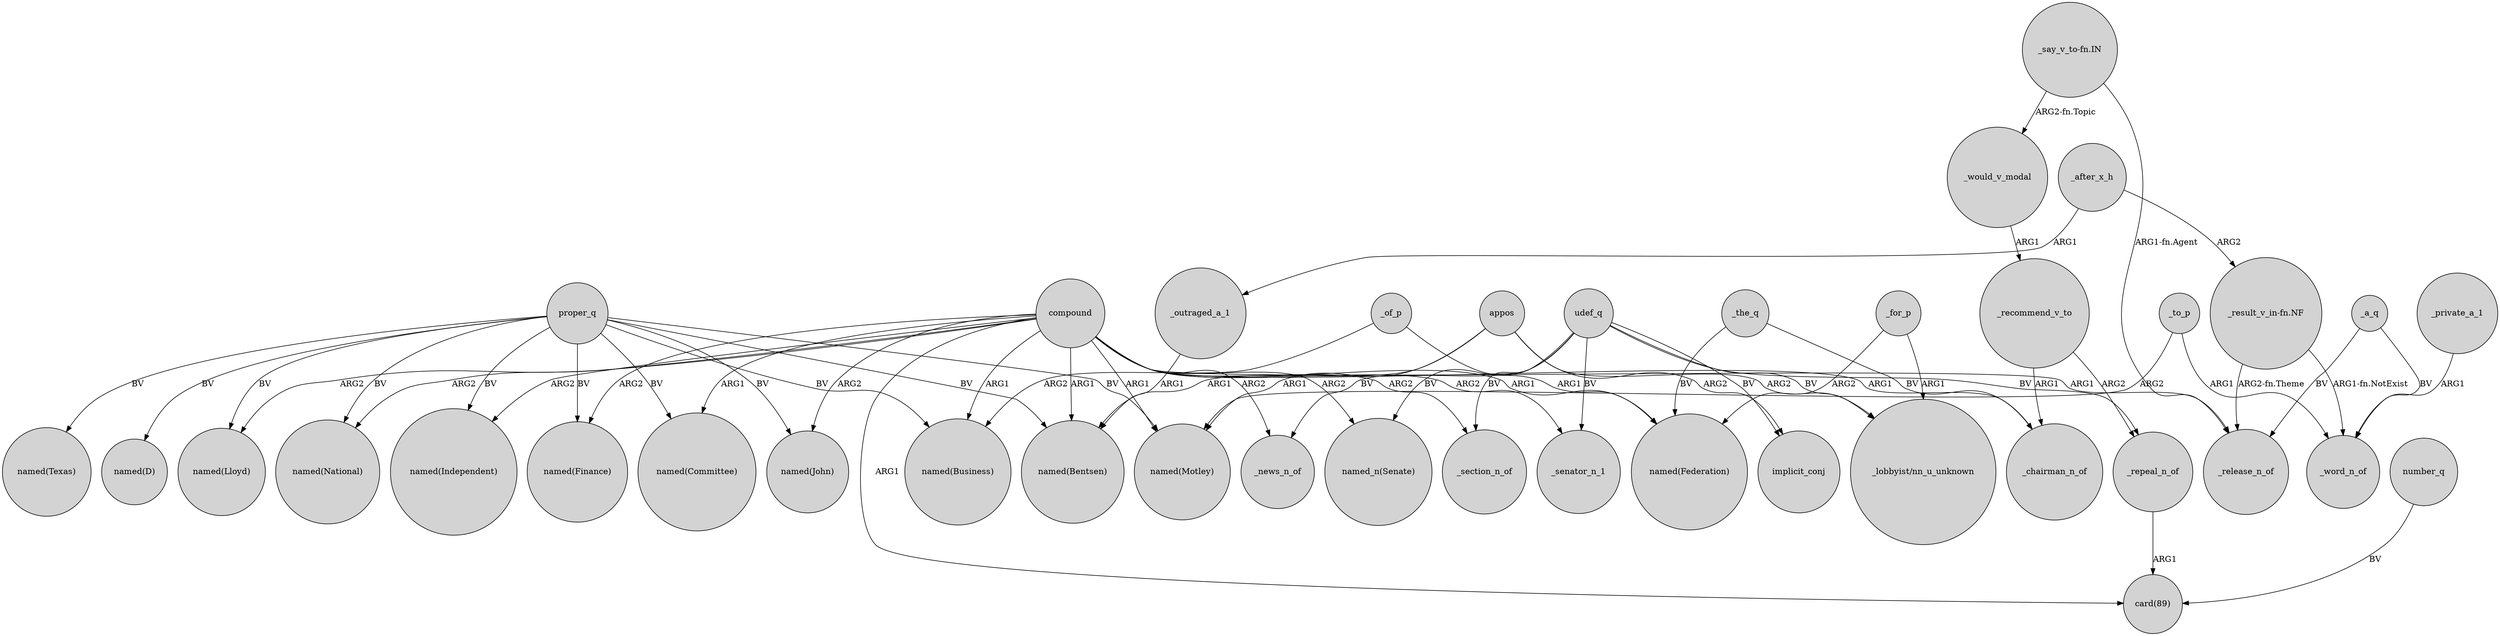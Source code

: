 digraph {
	node [shape=circle style=filled]
	compound -> "named(John)" [label=ARG2]
	"_say_v_to-fn.IN" -> _would_v_modal [label="ARG2-fn.Topic"]
	_for_p -> "named(Federation)" [label=ARG2]
	appos -> "named(Bentsen)" [label=ARG1]
	udef_q -> _senator_n_1 [label=BV]
	_a_q -> _word_n_of [label=BV]
	appos -> "named(Motley)" [label=ARG1]
	"_result_v_in-fn.NF" -> _release_n_of [label="ARG2-fn.Theme"]
	compound -> _chairman_n_of [label=ARG1]
	_the_q -> "named(Federation)" [label=BV]
	appos -> "_lobbyist/nn_u_unknown" [label=ARG2]
	compound -> "named(Finance)" [label=ARG2]
	proper_q -> "named(Business)" [label=BV]
	_of_p -> "named(Business)" [label=ARG2]
	_to_p -> _word_n_of [label=ARG1]
	appos -> implicit_conj [label=ARG2]
	udef_q -> implicit_conj [label=BV]
	compound -> "named(Lloyd)" [label=ARG2]
	_for_p -> "_lobbyist/nn_u_unknown" [label=ARG1]
	_repeal_n_of -> "card(89)" [label=ARG1]
	udef_q -> _repeal_n_of [label=BV]
	_of_p -> "named(Federation)" [label=ARG1]
	compound -> "named(Bentsen)" [label=ARG1]
	proper_q -> "named(Lloyd)" [label=BV]
	proper_q -> "named(Texas)" [label=BV]
	compound -> "named(National)" [label=ARG2]
	_recommend_v_to -> _repeal_n_of [label=ARG2]
	_outraged_a_1 -> "named(Bentsen)" [label=ARG1]
	_to_p -> "named(Motley)" [label=ARG2]
	compound -> _news_n_of [label=ARG2]
	compound -> "named(Independent)" [label=ARG2]
	"_result_v_in-fn.NF" -> _word_n_of [label="ARG1-fn.NotExist"]
	compound -> _senator_n_1 [label=ARG2]
	_the_q -> _chairman_n_of [label=BV]
	compound -> "named_n(Senate)" [label=ARG2]
	proper_q -> "named(Finance)" [label=BV]
	compound -> "named(Business)" [label=ARG1]
	compound -> "card(89)" [label=ARG1]
	proper_q -> "named(Committee)" [label=BV]
	compound -> "named(Committee)" [label=ARG1]
	proper_q -> "named(Bentsen)" [label=BV]
	udef_q -> "named_n(Senate)" [label=BV]
	_would_v_modal -> _recommend_v_to [label=ARG1]
	proper_q -> "named(D)" [label=BV]
	compound -> _release_n_of [label=ARG1]
	_a_q -> _release_n_of [label=BV]
	number_q -> "card(89)" [label=BV]
	proper_q -> "named(National)" [label=BV]
	udef_q -> _news_n_of [label=BV]
	proper_q -> "named(Motley)" [label=BV]
	udef_q -> "_lobbyist/nn_u_unknown" [label=BV]
	compound -> "named(Federation)" [label=ARG1]
	compound -> _section_n_of [label=ARG2]
	_after_x_h -> _outraged_a_1 [label=ARG1]
	compound -> "named(Motley)" [label=ARG1]
	proper_q -> "named(John)" [label=BV]
	_private_a_1 -> _word_n_of [label=ARG1]
	proper_q -> "named(Independent)" [label=BV]
	_after_x_h -> "_result_v_in-fn.NF" [label=ARG2]
	udef_q -> _section_n_of [label=BV]
	"_say_v_to-fn.IN" -> _release_n_of [label="ARG1-fn.Agent"]
	_recommend_v_to -> _chairman_n_of [label=ARG1]
}
